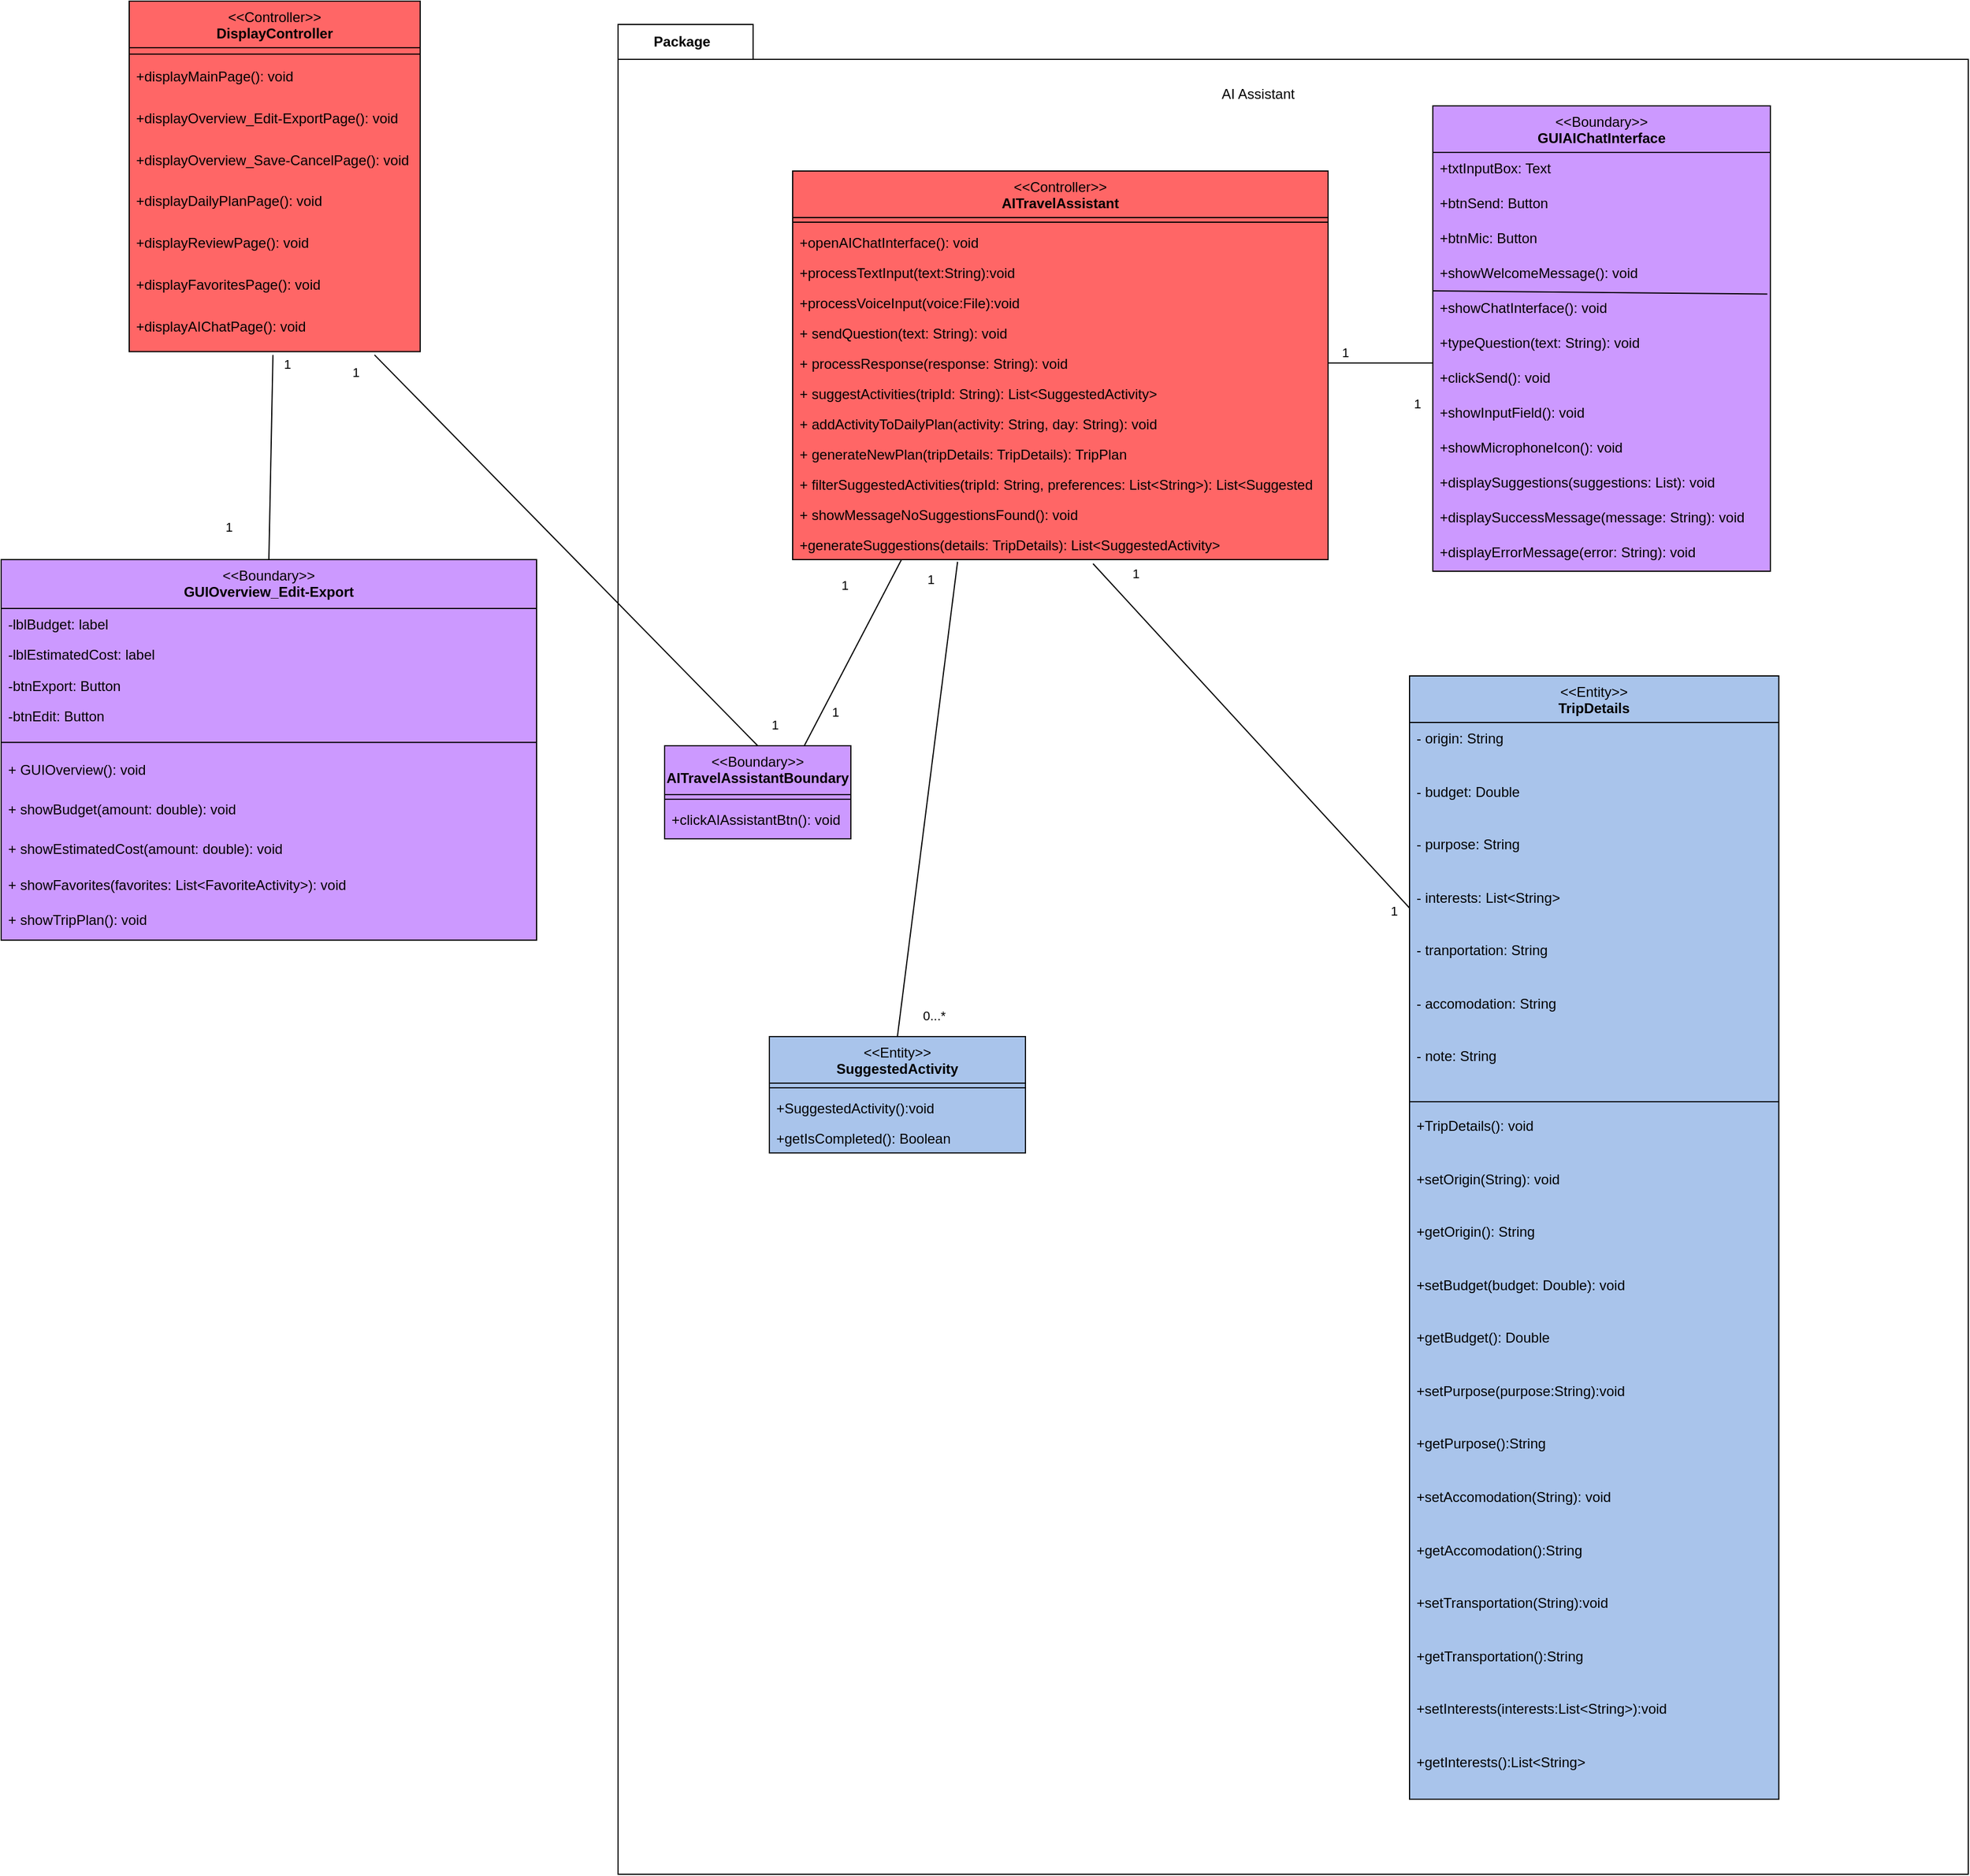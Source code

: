 <mxfile version="27.0.1">
  <diagram id="WZW65eYqe2Iwmp3Ai67f" name="AI-Assistant">
    <mxGraphModel dx="1111" dy="440" grid="1" gridSize="10" guides="1" tooltips="1" connect="1" arrows="1" fold="1" page="1" pageScale="1" pageWidth="827" pageHeight="1169" math="0" shadow="0">
      <root>
        <mxCell id="0" />
        <mxCell id="1" parent="0" />
        <mxCell id="x1KwLY-zkqRSzcHAE_eN-26" value="Package" style="shape=folder;fontStyle=1;tabWidth=110;tabHeight=30;tabPosition=left;html=1;boundedLbl=1;labelInHeader=1;container=0;collapsible=0;whiteSpace=wrap;" parent="1" vertex="1">
          <mxGeometry x="570" y="70" width="1160" height="1590" as="geometry" />
        </mxCell>
        <mxCell id="x1KwLY-zkqRSzcHAE_eN-27" value="AI Assistant" style="html=1;strokeColor=none;resizeWidth=1;resizeHeight=1;fillColor=none;part=1;connectable=0;allowArrows=0;deletable=0;whiteSpace=wrap;" parent="1" vertex="1">
          <mxGeometry x="660" y="60" width="920" height="80" as="geometry">
            <mxPoint y="30" as="offset" />
          </mxGeometry>
        </mxCell>
        <mxCell id="KbZnPoZs_qnDwxO-Xhw5-1" value="&lt;div&gt;&lt;span style=&quot;font-weight: normal;&quot;&gt;&amp;lt;&amp;lt;Controller&amp;gt;&amp;gt;&lt;/span&gt;&lt;/div&gt;AITravelAssistant" style="swimlane;fontStyle=1;align=center;verticalAlign=top;childLayout=stackLayout;horizontal=1;startSize=40;horizontalStack=0;resizeParent=1;resizeParentMax=0;resizeLast=0;collapsible=1;marginBottom=0;whiteSpace=wrap;html=1;strokeColor=default;swimlaneFillColor=#FF6666;fontFamily=Helvetica;fontSize=12;fontColor=default;fillColor=#FF6666;" parent="1" vertex="1">
          <mxGeometry x="720" y="195.95" width="460" height="334" as="geometry" />
        </mxCell>
        <mxCell id="KbZnPoZs_qnDwxO-Xhw5-2" value="" style="line;strokeWidth=1;fillColor=#FF6666;align=center;verticalAlign=top;spacingTop=-1;spacingLeft=3;spacingRight=3;rotatable=0;labelPosition=right;points=[];portConstraint=eastwest;strokeColor=default;swimlaneFillColor=#FF6666;fontFamily=Helvetica;fontSize=12;fontColor=default;fontStyle=1;horizontal=1;" parent="KbZnPoZs_qnDwxO-Xhw5-1" vertex="1">
          <mxGeometry y="40" width="460" height="8" as="geometry" />
        </mxCell>
        <mxCell id="KbZnPoZs_qnDwxO-Xhw5-3" value="+openAIChatInterface(): void" style="text;strokeColor=none;fillColor=none;align=left;verticalAlign=top;spacingLeft=4;spacingRight=4;overflow=hidden;rotatable=0;points=[[0,0.5],[1,0.5]];portConstraint=eastwest;whiteSpace=wrap;html=1;fontFamily=Helvetica;fontSize=12;fontColor=default;fontStyle=0;horizontal=1;" parent="KbZnPoZs_qnDwxO-Xhw5-1" vertex="1">
          <mxGeometry y="48" width="460" height="26" as="geometry" />
        </mxCell>
        <mxCell id="KbZnPoZs_qnDwxO-Xhw5-4" value="+processTextInput(text:String):void" style="text;strokeColor=none;fillColor=none;align=left;verticalAlign=top;spacingLeft=4;spacingRight=4;overflow=hidden;rotatable=0;points=[[0,0.5],[1,0.5]];portConstraint=eastwest;whiteSpace=wrap;html=1;fontFamily=Helvetica;fontSize=12;fontColor=default;fontStyle=0;horizontal=1;" parent="KbZnPoZs_qnDwxO-Xhw5-1" vertex="1">
          <mxGeometry y="74" width="460" height="26" as="geometry" />
        </mxCell>
        <mxCell id="KbZnPoZs_qnDwxO-Xhw5-5" value="+processVoiceInput(voice:File):void" style="text;strokeColor=none;fillColor=none;align=left;verticalAlign=top;spacingLeft=4;spacingRight=4;overflow=hidden;rotatable=0;points=[[0,0.5],[1,0.5]];portConstraint=eastwest;whiteSpace=wrap;html=1;fontFamily=Helvetica;fontSize=12;fontColor=default;fontStyle=0;horizontal=1;" parent="KbZnPoZs_qnDwxO-Xhw5-1" vertex="1">
          <mxGeometry y="100" width="460" height="26" as="geometry" />
        </mxCell>
        <mxCell id="KbZnPoZs_qnDwxO-Xhw5-6" value="+&amp;nbsp;sendQuestion(text: String): void" style="text;strokeColor=none;fillColor=none;align=left;verticalAlign=top;spacingLeft=4;spacingRight=4;overflow=hidden;rotatable=0;points=[[0,0.5],[1,0.5]];portConstraint=eastwest;whiteSpace=wrap;html=1;fontFamily=Helvetica;fontSize=12;fontColor=default;fontStyle=0;horizontal=1;" parent="KbZnPoZs_qnDwxO-Xhw5-1" vertex="1">
          <mxGeometry y="126" width="460" height="26" as="geometry" />
        </mxCell>
        <mxCell id="KbZnPoZs_qnDwxO-Xhw5-7" value="+&amp;nbsp;processResponse(response: String): void" style="text;strokeColor=none;fillColor=none;align=left;verticalAlign=top;spacingLeft=4;spacingRight=4;overflow=hidden;rotatable=0;points=[[0,0.5],[1,0.5]];portConstraint=eastwest;whiteSpace=wrap;html=1;fontFamily=Helvetica;fontSize=12;fontColor=default;fontStyle=0;horizontal=1;" parent="KbZnPoZs_qnDwxO-Xhw5-1" vertex="1">
          <mxGeometry y="152" width="460" height="26" as="geometry" />
        </mxCell>
        <mxCell id="KbZnPoZs_qnDwxO-Xhw5-8" value="+ suggestActivities(tripId: String): List&amp;lt;SuggestedActivity&amp;gt;" style="text;strokeColor=none;fillColor=none;align=left;verticalAlign=top;spacingLeft=4;spacingRight=4;overflow=hidden;rotatable=0;points=[[0,0.5],[1,0.5]];portConstraint=eastwest;whiteSpace=wrap;html=1;fontFamily=Helvetica;fontSize=12;fontColor=default;fontStyle=0;horizontal=1;" parent="KbZnPoZs_qnDwxO-Xhw5-1" vertex="1">
          <mxGeometry y="178" width="460" height="26" as="geometry" />
        </mxCell>
        <mxCell id="KbZnPoZs_qnDwxO-Xhw5-9" value="+&amp;nbsp;addActivityToDailyPlan(activity: String, day: String): void" style="text;strokeColor=none;fillColor=none;align=left;verticalAlign=top;spacingLeft=4;spacingRight=4;overflow=hidden;rotatable=0;points=[[0,0.5],[1,0.5]];portConstraint=eastwest;whiteSpace=wrap;html=1;fontFamily=Helvetica;fontSize=12;fontColor=default;fontStyle=0;horizontal=1;" parent="KbZnPoZs_qnDwxO-Xhw5-1" vertex="1">
          <mxGeometry y="204" width="460" height="26" as="geometry" />
        </mxCell>
        <mxCell id="KbZnPoZs_qnDwxO-Xhw5-10" value="+ generateNewPlan(tripDetails: TripDetails): TripPlan" style="text;strokeColor=none;fillColor=none;align=left;verticalAlign=top;spacingLeft=4;spacingRight=4;overflow=hidden;rotatable=0;points=[[0,0.5],[1,0.5]];portConstraint=eastwest;whiteSpace=wrap;html=1;fontFamily=Helvetica;fontSize=12;fontColor=default;fontStyle=0;horizontal=1;" parent="KbZnPoZs_qnDwxO-Xhw5-1" vertex="1">
          <mxGeometry y="230" width="460" height="26" as="geometry" />
        </mxCell>
        <mxCell id="KbZnPoZs_qnDwxO-Xhw5-11" value="+ filterSuggestedActivities(tripId: String, preferences: List&amp;lt;String&amp;gt;): List&amp;lt;Suggested&amp;nbsp;" style="text;strokeColor=none;fillColor=none;align=left;verticalAlign=top;spacingLeft=4;spacingRight=4;overflow=hidden;rotatable=0;points=[[0,0.5],[1,0.5]];portConstraint=eastwest;whiteSpace=wrap;html=1;fontFamily=Helvetica;fontSize=12;fontColor=default;fontStyle=0;horizontal=1;" parent="KbZnPoZs_qnDwxO-Xhw5-1" vertex="1">
          <mxGeometry y="256" width="460" height="26" as="geometry" />
        </mxCell>
        <mxCell id="KbZnPoZs_qnDwxO-Xhw5-12" value="+ showMessageNoSuggestionsFound(): void" style="text;strokeColor=none;fillColor=none;align=left;verticalAlign=top;spacingLeft=4;spacingRight=4;overflow=hidden;rotatable=0;points=[[0,0.5],[1,0.5]];portConstraint=eastwest;whiteSpace=wrap;html=1;fontFamily=Helvetica;fontSize=12;fontColor=default;fontStyle=0;horizontal=1;" parent="KbZnPoZs_qnDwxO-Xhw5-1" vertex="1">
          <mxGeometry y="282" width="460" height="26" as="geometry" />
        </mxCell>
        <mxCell id="yvQ_YuCMFUQ9Du-zKWP4-9" value="+generateSuggestions(details: TripDetails): List&amp;lt;SuggestedActivity&amp;gt;" style="text;strokeColor=none;fillColor=none;align=left;verticalAlign=top;spacingLeft=4;spacingRight=4;overflow=hidden;rotatable=0;points=[[0,0.5],[1,0.5]];portConstraint=eastwest;whiteSpace=wrap;html=1;fontFamily=Helvetica;fontSize=12;fontColor=default;fontStyle=0;horizontal=1;" parent="KbZnPoZs_qnDwxO-Xhw5-1" vertex="1">
          <mxGeometry y="308" width="460" height="26" as="geometry" />
        </mxCell>
        <mxCell id="KbZnPoZs_qnDwxO-Xhw5-13" value="&lt;div&gt;&lt;span style=&quot;font-weight: normal;&quot;&gt;&amp;lt;&amp;lt;Boundary&amp;gt;&amp;gt;&lt;/span&gt;&lt;/div&gt;GUIAIChatInterface" style="swimlane;fontStyle=1;align=center;verticalAlign=top;childLayout=stackLayout;horizontal=1;startSize=40;horizontalStack=0;resizeParent=1;resizeParentMax=0;resizeLast=0;collapsible=1;marginBottom=0;whiteSpace=wrap;html=1;strokeColor=default;swimlaneFillColor=#CC99FF;fontFamily=Helvetica;fontSize=12;fontColor=default;fillColor=#CC99FF;" parent="1" vertex="1">
          <mxGeometry x="1270" y="140" width="290" height="400" as="geometry" />
        </mxCell>
        <mxCell id="KbZnPoZs_qnDwxO-Xhw5-14" value="+txtInputBox: Text" style="text;strokeColor=none;fillColor=none;align=left;verticalAlign=top;spacingLeft=4;spacingRight=4;overflow=hidden;rotatable=0;points=[[0,0.5],[1,0.5]];portConstraint=eastwest;whiteSpace=wrap;html=1;fontFamily=Helvetica;fontSize=12;fontColor=default;fontStyle=0;horizontal=1;" parent="KbZnPoZs_qnDwxO-Xhw5-13" vertex="1">
          <mxGeometry y="40" width="290" height="30" as="geometry" />
        </mxCell>
        <mxCell id="KbZnPoZs_qnDwxO-Xhw5-15" value="+btnSend: Button" style="text;strokeColor=none;fillColor=none;align=left;verticalAlign=top;spacingLeft=4;spacingRight=4;overflow=hidden;rotatable=0;points=[[0,0.5],[1,0.5]];portConstraint=eastwest;whiteSpace=wrap;html=1;fontFamily=Helvetica;fontSize=12;fontColor=default;fontStyle=0;horizontal=1;" parent="KbZnPoZs_qnDwxO-Xhw5-13" vertex="1">
          <mxGeometry y="70" width="290" height="30" as="geometry" />
        </mxCell>
        <mxCell id="KbZnPoZs_qnDwxO-Xhw5-16" value="+btnMic: Button" style="text;strokeColor=none;fillColor=none;align=left;verticalAlign=top;spacingLeft=4;spacingRight=4;overflow=hidden;rotatable=0;points=[[0,0.5],[1,0.5]];portConstraint=eastwest;whiteSpace=wrap;html=1;fontFamily=Helvetica;fontSize=12;fontColor=default;fontStyle=0;horizontal=1;" parent="KbZnPoZs_qnDwxO-Xhw5-13" vertex="1">
          <mxGeometry y="100" width="290" height="30" as="geometry" />
        </mxCell>
        <mxCell id="KbZnPoZs_qnDwxO-Xhw5-17" value="+showWelcomeMessage(): void" style="text;strokeColor=none;fillColor=none;align=left;verticalAlign=top;spacingLeft=4;spacingRight=4;overflow=hidden;rotatable=0;points=[[0,0.5],[1,0.5]];portConstraint=eastwest;whiteSpace=wrap;html=1;fontFamily=Helvetica;fontSize=12;fontColor=default;fontStyle=0;horizontal=1;" parent="KbZnPoZs_qnDwxO-Xhw5-13" vertex="1">
          <mxGeometry y="130" width="290" height="30" as="geometry" />
        </mxCell>
        <mxCell id="yvQ_YuCMFUQ9Du-zKWP4-6" value="+showChatInterface(): void" style="text;strokeColor=none;fillColor=none;align=left;verticalAlign=top;spacingLeft=4;spacingRight=4;overflow=hidden;rotatable=0;points=[[0,0.5],[1,0.5]];portConstraint=eastwest;whiteSpace=wrap;html=1;fontFamily=Helvetica;fontSize=12;fontColor=default;fontStyle=0;horizontal=1;" parent="KbZnPoZs_qnDwxO-Xhw5-13" vertex="1">
          <mxGeometry y="160" width="290" height="30" as="geometry" />
        </mxCell>
        <mxCell id="yvQ_YuCMFUQ9Du-zKWP4-7" value="+typeQuestion(text: String): void" style="text;strokeColor=none;fillColor=none;align=left;verticalAlign=top;spacingLeft=4;spacingRight=4;overflow=hidden;rotatable=0;points=[[0,0.5],[1,0.5]];portConstraint=eastwest;whiteSpace=wrap;html=1;fontFamily=Helvetica;fontSize=12;fontColor=default;fontStyle=0;horizontal=1;" parent="KbZnPoZs_qnDwxO-Xhw5-13" vertex="1">
          <mxGeometry y="190" width="290" height="30" as="geometry" />
        </mxCell>
        <mxCell id="yvQ_YuCMFUQ9Du-zKWP4-8" value="+clickSend(): void" style="text;strokeColor=none;fillColor=none;align=left;verticalAlign=top;spacingLeft=4;spacingRight=4;overflow=hidden;rotatable=0;points=[[0,0.5],[1,0.5]];portConstraint=eastwest;whiteSpace=wrap;html=1;fontFamily=Helvetica;fontSize=12;fontColor=default;fontStyle=0;horizontal=1;" parent="KbZnPoZs_qnDwxO-Xhw5-13" vertex="1">
          <mxGeometry y="220" width="290" height="30" as="geometry" />
        </mxCell>
        <mxCell id="KbZnPoZs_qnDwxO-Xhw5-18" value="+showInputField(): void" style="text;strokeColor=none;fillColor=none;align=left;verticalAlign=top;spacingLeft=4;spacingRight=4;overflow=hidden;rotatable=0;points=[[0,0.5],[1,0.5]];portConstraint=eastwest;whiteSpace=wrap;html=1;fontFamily=Helvetica;fontSize=12;fontColor=default;fontStyle=0;horizontal=1;" parent="KbZnPoZs_qnDwxO-Xhw5-13" vertex="1">
          <mxGeometry y="250" width="290" height="30" as="geometry" />
        </mxCell>
        <mxCell id="KbZnPoZs_qnDwxO-Xhw5-19" value="+showMicrophoneIcon(): void" style="text;strokeColor=none;fillColor=none;align=left;verticalAlign=top;spacingLeft=4;spacingRight=4;overflow=hidden;rotatable=0;points=[[0,0.5],[1,0.5]];portConstraint=eastwest;whiteSpace=wrap;html=1;fontFamily=Helvetica;fontSize=12;fontColor=default;fontStyle=0;horizontal=1;" parent="KbZnPoZs_qnDwxO-Xhw5-13" vertex="1">
          <mxGeometry y="280" width="290" height="30" as="geometry" />
        </mxCell>
        <mxCell id="KbZnPoZs_qnDwxO-Xhw5-20" value="+displaySuggestions(suggestions: List&lt;SuggestedActivity&gt;): void" style="text;strokeColor=none;fillColor=none;align=left;verticalAlign=top;spacingLeft=4;spacingRight=4;overflow=hidden;rotatable=0;points=[[0,0.5],[1,0.5]];portConstraint=eastwest;whiteSpace=wrap;html=1;fontFamily=Helvetica;fontSize=12;fontColor=default;fontStyle=0;horizontal=1;" parent="KbZnPoZs_qnDwxO-Xhw5-13" vertex="1">
          <mxGeometry y="310" width="290" height="30" as="geometry" />
        </mxCell>
        <mxCell id="KbZnPoZs_qnDwxO-Xhw5-21" value="+displaySuccessMessage(message: String): void" style="text;strokeColor=none;fillColor=none;align=left;verticalAlign=top;spacingLeft=4;spacingRight=4;overflow=hidden;rotatable=0;points=[[0,0.5],[1,0.5]];portConstraint=eastwest;whiteSpace=wrap;html=1;fontFamily=Helvetica;fontSize=12;fontColor=default;fontStyle=0;horizontal=1;" parent="KbZnPoZs_qnDwxO-Xhw5-13" vertex="1">
          <mxGeometry y="340" width="290" height="30" as="geometry" />
        </mxCell>
        <mxCell id="KbZnPoZs_qnDwxO-Xhw5-22" value="+displayErrorMessage(error: String): void" style="text;strokeColor=none;fillColor=none;align=left;verticalAlign=top;spacingLeft=4;spacingRight=4;overflow=hidden;rotatable=0;points=[[0,0.5],[1,0.5]];portConstraint=eastwest;whiteSpace=wrap;html=1;fontFamily=Helvetica;fontSize=12;fontColor=default;fontStyle=0;horizontal=1;" parent="KbZnPoZs_qnDwxO-Xhw5-13" vertex="1">
          <mxGeometry y="370" width="290" height="30" as="geometry" />
        </mxCell>
        <mxCell id="yvQ_YuCMFUQ9Du-zKWP4-5" value="" style="endArrow=none;html=1;rounded=0;entryX=0.991;entryY=0.06;entryDx=0;entryDy=0;entryPerimeter=0;" parent="KbZnPoZs_qnDwxO-Xhw5-13" target="yvQ_YuCMFUQ9Du-zKWP4-6" edge="1">
          <mxGeometry width="50" height="50" relative="1" as="geometry">
            <mxPoint y="159" as="sourcePoint" />
            <mxPoint x="249" y="160" as="targetPoint" />
          </mxGeometry>
        </mxCell>
        <mxCell id="KbZnPoZs_qnDwxO-Xhw5-35" value="" style="endArrow=none;html=1;edgeStyle=orthogonalEdgeStyle;rounded=0;exitX=1;exitY=0.5;exitDx=0;exitDy=0;entryX=0;entryY=0.5;entryDx=0;entryDy=0;" parent="1" source="KbZnPoZs_qnDwxO-Xhw5-7" target="KbZnPoZs_qnDwxO-Xhw5-18" edge="1">
          <mxGeometry relative="1" as="geometry">
            <mxPoint x="1060" y="450" as="sourcePoint" />
            <mxPoint x="1220" y="450" as="targetPoint" />
            <Array as="points">
              <mxPoint x="1270" y="361" />
            </Array>
          </mxGeometry>
        </mxCell>
        <mxCell id="KbZnPoZs_qnDwxO-Xhw5-36" value="1" style="edgeLabel;resizable=0;html=1;align=left;verticalAlign=bottom;" parent="KbZnPoZs_qnDwxO-Xhw5-35" connectable="0" vertex="1">
          <mxGeometry x="-1" relative="1" as="geometry">
            <mxPoint x="10" as="offset" />
          </mxGeometry>
        </mxCell>
        <mxCell id="KbZnPoZs_qnDwxO-Xhw5-37" value="1" style="edgeLabel;resizable=0;html=1;align=right;verticalAlign=bottom;" parent="KbZnPoZs_qnDwxO-Xhw5-35" connectable="0" vertex="1">
          <mxGeometry x="1" relative="1" as="geometry">
            <mxPoint x="-10" as="offset" />
          </mxGeometry>
        </mxCell>
        <mxCell id="jdANnuyxYfBgXnl1sLCw-1" value="&lt;div&gt;&lt;span style=&quot;font-weight: normal;&quot;&gt;&amp;lt;&amp;lt;Entity&amp;gt;&amp;gt;&lt;/span&gt;&lt;/div&gt;SuggestedActivity" style="swimlane;fontStyle=1;align=center;verticalAlign=top;childLayout=stackLayout;horizontal=1;startSize=40;horizontalStack=0;resizeParent=1;resizeParentMax=0;resizeLast=0;collapsible=1;marginBottom=0;whiteSpace=wrap;html=1;fillStyle=auto;strokeColor=default;swimlaneFillColor=#A9C4EB;fontFamily=Helvetica;fontSize=12;fontColor=default;fillColor=#A9C4EB;" parent="1" vertex="1">
          <mxGeometry x="700" y="940" width="220" height="100" as="geometry" />
        </mxCell>
        <mxCell id="jdANnuyxYfBgXnl1sLCw-7" value="" style="line;strokeWidth=1;align=center;verticalAlign=top;spacingTop=-1;spacingLeft=3;spacingRight=3;rotatable=0;labelPosition=right;points=[];portConstraint=eastwest;fillStyle=auto;strokeColor=default;swimlaneFillColor=#A9C4EB;fontFamily=Helvetica;fontSize=12;fontColor=default;fontStyle=1;horizontal=1;fillColor=#A9C4EB;" parent="jdANnuyxYfBgXnl1sLCw-1" vertex="1">
          <mxGeometry y="40" width="220" height="8" as="geometry" />
        </mxCell>
        <mxCell id="jdANnuyxYfBgXnl1sLCw-8" value="+SuggestedActivity():void" style="text;align=left;verticalAlign=top;spacingLeft=4;spacingRight=4;overflow=hidden;rotatable=0;points=[[0,0.5],[1,0.5]];portConstraint=eastwest;whiteSpace=wrap;html=1;fillStyle=auto;fontFamily=Helvetica;fontSize=12;fontColor=default;fontStyle=0;horizontal=1;" parent="jdANnuyxYfBgXnl1sLCw-1" vertex="1">
          <mxGeometry y="48" width="220" height="26" as="geometry" />
        </mxCell>
        <mxCell id="jdANnuyxYfBgXnl1sLCw-16" value="+getIsCompleted(): Boolean" style="text;align=left;verticalAlign=top;spacingLeft=4;spacingRight=4;overflow=hidden;rotatable=0;points=[[0,0.5],[1,0.5]];portConstraint=eastwest;whiteSpace=wrap;html=1;fillStyle=auto;fontFamily=Helvetica;fontSize=12;fontColor=default;fontStyle=0;horizontal=1;" parent="jdANnuyxYfBgXnl1sLCw-1" vertex="1">
          <mxGeometry y="74" width="220" height="26" as="geometry" />
        </mxCell>
        <mxCell id="yvQ_YuCMFUQ9Du-zKWP4-1" value="&lt;div&gt;&lt;span style=&quot;font-weight: normal;&quot;&gt;&amp;lt;&amp;lt;Boundary&amp;gt;&amp;gt;&lt;/span&gt;&lt;/div&gt;AITravelAssistantBoundary" style="swimlane;fontStyle=1;align=center;verticalAlign=top;childLayout=stackLayout;horizontal=1;startSize=42;horizontalStack=0;resizeParent=1;resizeParentMax=0;resizeLast=0;collapsible=1;marginBottom=0;whiteSpace=wrap;html=1;strokeColor=default;swimlaneFillColor=#CC99FF;fontFamily=Helvetica;fontSize=12;fontColor=default;fillColor=#CC99FF;" parent="1" vertex="1">
          <mxGeometry x="610" y="690" width="160" height="80" as="geometry" />
        </mxCell>
        <mxCell id="yvQ_YuCMFUQ9Du-zKWP4-3" value="" style="line;strokeWidth=1;fillColor=#CC99FF;align=center;verticalAlign=top;spacingTop=-1;spacingLeft=3;spacingRight=3;rotatable=0;labelPosition=right;points=[];portConstraint=eastwest;strokeColor=default;swimlaneFillColor=#CC99FF;fontFamily=Helvetica;fontSize=12;fontColor=default;fontStyle=1;horizontal=1;" parent="yvQ_YuCMFUQ9Du-zKWP4-1" vertex="1">
          <mxGeometry y="42" width="160" height="8" as="geometry" />
        </mxCell>
        <mxCell id="yvQ_YuCMFUQ9Du-zKWP4-4" value="+clickAIAssistantBtn(): void" style="text;strokeColor=none;fillColor=none;align=left;verticalAlign=top;spacingLeft=4;spacingRight=4;overflow=hidden;rotatable=0;points=[[0,0.5],[1,0.5]];portConstraint=eastwest;whiteSpace=wrap;html=1;fontFamily=Helvetica;fontSize=12;fontColor=default;fontStyle=0;horizontal=1;" parent="yvQ_YuCMFUQ9Du-zKWP4-1" vertex="1">
          <mxGeometry y="50" width="160" height="30" as="geometry" />
        </mxCell>
        <mxCell id="yvQ_YuCMFUQ9Du-zKWP4-11" value="" style="endArrow=none;html=1;rounded=0;exitX=0.5;exitY=0;exitDx=0;exitDy=0;entryX=0.843;entryY=1.078;entryDx=0;entryDy=0;entryPerimeter=0;" parent="1" source="yvQ_YuCMFUQ9Du-zKWP4-1" target="MQclEedNvLS6kgwA9OUR-9" edge="1">
          <mxGeometry relative="1" as="geometry">
            <mxPoint x="790" y="500" as="sourcePoint" />
            <mxPoint x="950" y="500" as="targetPoint" />
          </mxGeometry>
        </mxCell>
        <mxCell id="yvQ_YuCMFUQ9Du-zKWP4-12" value="1" style="edgeLabel;resizable=0;html=1;align=left;verticalAlign=bottom;" parent="yvQ_YuCMFUQ9Du-zKWP4-11" connectable="0" vertex="1">
          <mxGeometry x="-1" relative="1" as="geometry">
            <mxPoint x="10" y="-10" as="offset" />
          </mxGeometry>
        </mxCell>
        <mxCell id="yvQ_YuCMFUQ9Du-zKWP4-13" value="1" style="edgeLabel;resizable=0;html=1;align=right;verticalAlign=bottom;" parent="yvQ_YuCMFUQ9Du-zKWP4-11" connectable="0" vertex="1">
          <mxGeometry x="1" relative="1" as="geometry">
            <mxPoint x="-12" y="24" as="offset" />
          </mxGeometry>
        </mxCell>
        <mxCell id="MQclEedNvLS6kgwA9OUR-1" value="&lt;div&gt;&lt;span style=&quot;font-weight: normal;&quot;&gt;&amp;lt;&amp;lt;Controller&amp;gt;&amp;gt;&lt;/span&gt;&lt;/div&gt;DisplayController" style="swimlane;fontStyle=1;align=center;verticalAlign=top;childLayout=stackLayout;horizontal=1;startSize=40;horizontalStack=0;resizeParent=1;resizeParentMax=0;resizeLast=0;collapsible=1;marginBottom=0;whiteSpace=wrap;html=1;strokeColor=default;swimlaneFillColor=#FF6666;fontFamily=Helvetica;fontSize=12;fontColor=default;fillColor=#FF6666;" parent="1" vertex="1">
          <mxGeometry x="150" y="50" width="250" height="301.25" as="geometry" />
        </mxCell>
        <mxCell id="MQclEedNvLS6kgwA9OUR-2" value="" style="line;strokeWidth=1;fillColor=#FF6666;align=center;verticalAlign=top;spacingTop=-1;spacingLeft=3;spacingRight=3;rotatable=0;labelPosition=right;points=[];portConstraint=eastwest;strokeColor=default;swimlaneFillColor=#FF6666;fontFamily=Helvetica;fontSize=12;fontColor=default;fontStyle=1;horizontal=1;" parent="MQclEedNvLS6kgwA9OUR-1" vertex="1">
          <mxGeometry y="40" width="250" height="11" as="geometry" />
        </mxCell>
        <mxCell id="MQclEedNvLS6kgwA9OUR-3" value="+displayMainPage(): void" style="text;strokeColor=none;fillColor=none;align=left;verticalAlign=top;spacingLeft=4;spacingRight=4;overflow=hidden;rotatable=0;points=[[0,0.5],[1,0.5]];portConstraint=eastwest;whiteSpace=wrap;html=1;fontFamily=Helvetica;fontSize=12;fontColor=default;fontStyle=0;horizontal=1;" parent="MQclEedNvLS6kgwA9OUR-1" vertex="1">
          <mxGeometry y="51" width="250" height="35.75" as="geometry" />
        </mxCell>
        <mxCell id="MQclEedNvLS6kgwA9OUR-4" value="+displayOverview_Edit-ExportPage(): void" style="text;strokeColor=none;fillColor=none;align=left;verticalAlign=top;spacingLeft=4;spacingRight=4;overflow=hidden;rotatable=0;points=[[0,0.5],[1,0.5]];portConstraint=eastwest;whiteSpace=wrap;html=1;fontFamily=Helvetica;fontSize=12;fontColor=default;fontStyle=0;horizontal=1;" parent="MQclEedNvLS6kgwA9OUR-1" vertex="1">
          <mxGeometry y="86.75" width="250" height="35.75" as="geometry" />
        </mxCell>
        <mxCell id="MQclEedNvLS6kgwA9OUR-5" value="+displayOverview_Save-CancelPage(): void" style="text;strokeColor=none;fillColor=none;align=left;verticalAlign=top;spacingLeft=4;spacingRight=4;overflow=hidden;rotatable=0;points=[[0,0.5],[1,0.5]];portConstraint=eastwest;whiteSpace=wrap;html=1;fontFamily=Helvetica;fontSize=12;fontColor=default;fontStyle=0;horizontal=1;" parent="MQclEedNvLS6kgwA9OUR-1" vertex="1">
          <mxGeometry y="122.5" width="250" height="35.75" as="geometry" />
        </mxCell>
        <mxCell id="MQclEedNvLS6kgwA9OUR-6" value="+displayDailyPlanPage(): void" style="text;strokeColor=none;fillColor=none;align=left;verticalAlign=top;spacingLeft=4;spacingRight=4;overflow=hidden;rotatable=0;points=[[0,0.5],[1,0.5]];portConstraint=eastwest;whiteSpace=wrap;html=1;fontFamily=Helvetica;fontSize=12;fontColor=default;fontStyle=0;horizontal=1;" parent="MQclEedNvLS6kgwA9OUR-1" vertex="1">
          <mxGeometry y="158.25" width="250" height="35.75" as="geometry" />
        </mxCell>
        <mxCell id="MQclEedNvLS6kgwA9OUR-7" value="+displayReviewPage(): void" style="text;strokeColor=none;fillColor=none;align=left;verticalAlign=top;spacingLeft=4;spacingRight=4;overflow=hidden;rotatable=0;points=[[0,0.5],[1,0.5]];portConstraint=eastwest;whiteSpace=wrap;html=1;fontFamily=Helvetica;fontSize=12;fontColor=default;fontStyle=0;horizontal=1;" parent="MQclEedNvLS6kgwA9OUR-1" vertex="1">
          <mxGeometry y="194" width="250" height="35.75" as="geometry" />
        </mxCell>
        <mxCell id="MQclEedNvLS6kgwA9OUR-8" value="+displayFavoritesPage(): void" style="text;strokeColor=none;fillColor=none;align=left;verticalAlign=top;spacingLeft=4;spacingRight=4;overflow=hidden;rotatable=0;points=[[0,0.5],[1,0.5]];portConstraint=eastwest;whiteSpace=wrap;html=1;fontFamily=Helvetica;fontSize=12;fontColor=default;fontStyle=0;horizontal=1;" parent="MQclEedNvLS6kgwA9OUR-1" vertex="1">
          <mxGeometry y="229.75" width="250" height="35.75" as="geometry" />
        </mxCell>
        <mxCell id="MQclEedNvLS6kgwA9OUR-9" value="+displayAIChatPage(): void" style="text;strokeColor=none;fillColor=none;align=left;verticalAlign=top;spacingLeft=4;spacingRight=4;overflow=hidden;rotatable=0;points=[[0,0.5],[1,0.5]];portConstraint=eastwest;whiteSpace=wrap;html=1;fontFamily=Helvetica;fontSize=12;fontColor=default;fontStyle=0;horizontal=1;" parent="MQclEedNvLS6kgwA9OUR-1" vertex="1">
          <mxGeometry y="265.5" width="250" height="35.75" as="geometry" />
        </mxCell>
        <mxCell id="U8ZHVHlp_3HniWlbtbdT-1" value="&lt;div&gt;&lt;span style=&quot;font-weight: normal;&quot;&gt;&amp;lt;&amp;lt;Entity&amp;gt;&amp;gt;&lt;/span&gt;&lt;/div&gt;TripDetails" style="swimlane;fontStyle=1;align=center;verticalAlign=top;childLayout=stackLayout;horizontal=1;startSize=40;horizontalStack=0;resizeParent=1;resizeParentMax=0;resizeLast=0;collapsible=1;marginBottom=0;whiteSpace=wrap;html=1;fillStyle=auto;strokeColor=default;swimlaneFillColor=#A9C4EB;fontFamily=Helvetica;fontSize=12;fontColor=default;fillColor=#A9C4EB;" parent="1" vertex="1">
          <mxGeometry x="1249.999" y="630.004" width="317.241" height="965.474" as="geometry" />
        </mxCell>
        <mxCell id="U8ZHVHlp_3HniWlbtbdT-2" value="- origin: String" style="text;align=left;verticalAlign=top;spacingLeft=4;spacingRight=4;overflow=hidden;rotatable=0;points=[[0,0.5],[1,0.5]];portConstraint=eastwest;whiteSpace=wrap;html=1;fillStyle=auto;fontFamily=Helvetica;fontSize=12;fontColor=default;fontStyle=0;horizontal=1;" parent="U8ZHVHlp_3HniWlbtbdT-1" vertex="1">
          <mxGeometry y="40" width="317.241" height="45.573" as="geometry" />
        </mxCell>
        <mxCell id="U8ZHVHlp_3HniWlbtbdT-3" value="- budget: Double" style="text;align=left;verticalAlign=top;spacingLeft=4;spacingRight=4;overflow=hidden;rotatable=0;points=[[0,0.5],[1,0.5]];portConstraint=eastwest;whiteSpace=wrap;html=1;fillStyle=auto;fontFamily=Helvetica;fontSize=12;fontColor=default;fontStyle=0;horizontal=1;" parent="U8ZHVHlp_3HniWlbtbdT-1" vertex="1">
          <mxGeometry y="85.573" width="317.241" height="45.573" as="geometry" />
        </mxCell>
        <mxCell id="U8ZHVHlp_3HniWlbtbdT-4" value="- purpose: String" style="text;align=left;verticalAlign=top;spacingLeft=4;spacingRight=4;overflow=hidden;rotatable=0;points=[[0,0.5],[1,0.5]];portConstraint=eastwest;whiteSpace=wrap;html=1;fillStyle=auto;fontFamily=Helvetica;fontSize=12;fontColor=default;fontStyle=0;horizontal=1;" parent="U8ZHVHlp_3HniWlbtbdT-1" vertex="1">
          <mxGeometry y="131.145" width="317.241" height="45.573" as="geometry" />
        </mxCell>
        <mxCell id="U8ZHVHlp_3HniWlbtbdT-5" value="- interests: List&amp;lt;String&amp;gt;" style="text;align=left;verticalAlign=top;spacingLeft=4;spacingRight=4;overflow=hidden;rotatable=0;points=[[0,0.5],[1,0.5]];portConstraint=eastwest;whiteSpace=wrap;html=1;fillStyle=auto;fontFamily=Helvetica;fontSize=12;fontColor=default;fontStyle=0;horizontal=1;" parent="U8ZHVHlp_3HniWlbtbdT-1" vertex="1">
          <mxGeometry y="176.718" width="317.241" height="45.573" as="geometry" />
        </mxCell>
        <mxCell id="U8ZHVHlp_3HniWlbtbdT-6" value="- tranportation: String" style="text;align=left;verticalAlign=top;spacingLeft=4;spacingRight=4;overflow=hidden;rotatable=0;points=[[0,0.5],[1,0.5]];portConstraint=eastwest;whiteSpace=wrap;html=1;fillStyle=auto;fontFamily=Helvetica;fontSize=12;fontColor=default;fontStyle=0;horizontal=1;" parent="U8ZHVHlp_3HniWlbtbdT-1" vertex="1">
          <mxGeometry y="222.29" width="317.241" height="45.573" as="geometry" />
        </mxCell>
        <mxCell id="U8ZHVHlp_3HniWlbtbdT-7" value="- accomodation: String" style="text;align=left;verticalAlign=top;spacingLeft=4;spacingRight=4;overflow=hidden;rotatable=0;points=[[0,0.5],[1,0.5]];portConstraint=eastwest;whiteSpace=wrap;html=1;fillStyle=auto;fontFamily=Helvetica;fontSize=12;fontColor=default;fontStyle=0;horizontal=1;" parent="U8ZHVHlp_3HniWlbtbdT-1" vertex="1">
          <mxGeometry y="267.863" width="317.241" height="45.573" as="geometry" />
        </mxCell>
        <mxCell id="U8ZHVHlp_3HniWlbtbdT-8" value="- note: String" style="text;align=left;verticalAlign=top;spacingLeft=4;spacingRight=4;overflow=hidden;rotatable=0;points=[[0,0.5],[1,0.5]];portConstraint=eastwest;whiteSpace=wrap;html=1;fillStyle=auto;fontFamily=Helvetica;fontSize=12;fontColor=default;fontStyle=0;horizontal=1;" parent="U8ZHVHlp_3HniWlbtbdT-1" vertex="1">
          <mxGeometry y="313.435" width="317.241" height="45.573" as="geometry" />
        </mxCell>
        <mxCell id="U8ZHVHlp_3HniWlbtbdT-9" value="" style="line;strokeWidth=1;align=center;verticalAlign=top;spacingTop=-1;spacingLeft=3;spacingRight=3;rotatable=0;labelPosition=right;points=[];portConstraint=eastwest;fillStyle=auto;strokeColor=default;swimlaneFillColor=#A9C4EB;fontFamily=Helvetica;fontSize=12;fontColor=default;fontStyle=1;horizontal=1;fillColor=#A9C4EB;" parent="U8ZHVHlp_3HniWlbtbdT-1" vertex="1">
          <mxGeometry y="359.008" width="317.241" height="14.022" as="geometry" />
        </mxCell>
        <mxCell id="U8ZHVHlp_3HniWlbtbdT-10" value="+TripDetails(): void" style="text;align=left;verticalAlign=top;spacingLeft=4;spacingRight=4;overflow=hidden;rotatable=0;points=[[0,0.5],[1,0.5]];portConstraint=eastwest;whiteSpace=wrap;html=1;fillStyle=auto;fontFamily=Helvetica;fontSize=12;fontColor=default;fontStyle=0;horizontal=1;" parent="U8ZHVHlp_3HniWlbtbdT-1" vertex="1">
          <mxGeometry y="373.03" width="317.241" height="45.573" as="geometry" />
        </mxCell>
        <mxCell id="U8ZHVHlp_3HniWlbtbdT-11" value="+setOrigin(String): void" style="text;align=left;verticalAlign=top;spacingLeft=4;spacingRight=4;overflow=hidden;rotatable=0;points=[[0,0.5],[1,0.5]];portConstraint=eastwest;whiteSpace=wrap;html=1;fillStyle=auto;fontFamily=Helvetica;fontSize=12;fontColor=default;fontStyle=0;horizontal=1;" parent="U8ZHVHlp_3HniWlbtbdT-1" vertex="1">
          <mxGeometry y="418.603" width="317.241" height="45.573" as="geometry" />
        </mxCell>
        <mxCell id="U8ZHVHlp_3HniWlbtbdT-12" value="+getOrigin(): String" style="text;align=left;verticalAlign=top;spacingLeft=4;spacingRight=4;overflow=hidden;rotatable=0;points=[[0,0.5],[1,0.5]];portConstraint=eastwest;whiteSpace=wrap;html=1;fillStyle=auto;fontFamily=Helvetica;fontSize=12;fontColor=default;fontStyle=0;horizontal=1;" parent="U8ZHVHlp_3HniWlbtbdT-1" vertex="1">
          <mxGeometry y="464.175" width="317.241" height="45.573" as="geometry" />
        </mxCell>
        <mxCell id="U8ZHVHlp_3HniWlbtbdT-13" value="+setBudget(budget: Double): void" style="text;align=left;verticalAlign=top;spacingLeft=4;spacingRight=4;overflow=hidden;rotatable=0;points=[[0,0.5],[1,0.5]];portConstraint=eastwest;whiteSpace=wrap;html=1;fillStyle=auto;fontFamily=Helvetica;fontSize=12;fontColor=default;fontStyle=0;horizontal=1;" parent="U8ZHVHlp_3HniWlbtbdT-1" vertex="1">
          <mxGeometry y="509.748" width="317.241" height="45.573" as="geometry" />
        </mxCell>
        <mxCell id="U8ZHVHlp_3HniWlbtbdT-14" value="+getBudget(): Double" style="text;align=left;verticalAlign=top;spacingLeft=4;spacingRight=4;overflow=hidden;rotatable=0;points=[[0,0.5],[1,0.5]];portConstraint=eastwest;whiteSpace=wrap;html=1;fillStyle=auto;fontFamily=Helvetica;fontSize=12;fontColor=default;fontStyle=0;horizontal=1;" parent="U8ZHVHlp_3HniWlbtbdT-1" vertex="1">
          <mxGeometry y="555.321" width="317.241" height="45.573" as="geometry" />
        </mxCell>
        <mxCell id="U8ZHVHlp_3HniWlbtbdT-15" value="+setPurpose(purpose:String):void" style="text;align=left;verticalAlign=top;spacingLeft=4;spacingRight=4;overflow=hidden;rotatable=0;points=[[0,0.5],[1,0.5]];portConstraint=eastwest;whiteSpace=wrap;html=1;fillStyle=auto;fontFamily=Helvetica;fontSize=12;fontColor=default;fontStyle=0;horizontal=1;" parent="U8ZHVHlp_3HniWlbtbdT-1" vertex="1">
          <mxGeometry y="600.893" width="317.241" height="45.573" as="geometry" />
        </mxCell>
        <mxCell id="U8ZHVHlp_3HniWlbtbdT-16" value="+getPurpose():String" style="text;align=left;verticalAlign=top;spacingLeft=4;spacingRight=4;overflow=hidden;rotatable=0;points=[[0,0.5],[1,0.5]];portConstraint=eastwest;whiteSpace=wrap;html=1;fillStyle=auto;fontFamily=Helvetica;fontSize=12;fontColor=default;fontStyle=0;horizontal=1;" parent="U8ZHVHlp_3HniWlbtbdT-1" vertex="1">
          <mxGeometry y="646.466" width="317.241" height="45.573" as="geometry" />
        </mxCell>
        <mxCell id="U8ZHVHlp_3HniWlbtbdT-17" value="&lt;div&gt;+setAccomodation(String): void&lt;/div&gt;" style="text;align=left;verticalAlign=top;spacingLeft=4;spacingRight=4;overflow=hidden;rotatable=0;points=[[0,0.5],[1,0.5]];portConstraint=eastwest;whiteSpace=wrap;html=1;fillStyle=auto;fontFamily=Helvetica;fontSize=12;fontColor=default;fontStyle=0;horizontal=1;" parent="U8ZHVHlp_3HniWlbtbdT-1" vertex="1">
          <mxGeometry y="692.038" width="317.241" height="45.573" as="geometry" />
        </mxCell>
        <mxCell id="U8ZHVHlp_3HniWlbtbdT-18" value="+getAccomodation():String" style="text;align=left;verticalAlign=top;spacingLeft=4;spacingRight=4;overflow=hidden;rotatable=0;points=[[0,0.5],[1,0.5]];portConstraint=eastwest;whiteSpace=wrap;html=1;fillStyle=auto;fontFamily=Helvetica;fontSize=12;fontColor=default;fontStyle=0;horizontal=1;" parent="U8ZHVHlp_3HniWlbtbdT-1" vertex="1">
          <mxGeometry y="737.611" width="317.241" height="45.573" as="geometry" />
        </mxCell>
        <mxCell id="U8ZHVHlp_3HniWlbtbdT-19" value="+setTransportation(String):void" style="text;align=left;verticalAlign=top;spacingLeft=4;spacingRight=4;overflow=hidden;rotatable=0;points=[[0,0.5],[1,0.5]];portConstraint=eastwest;whiteSpace=wrap;html=1;fillStyle=auto;fontFamily=Helvetica;fontSize=12;fontColor=default;fontStyle=0;horizontal=1;" parent="U8ZHVHlp_3HniWlbtbdT-1" vertex="1">
          <mxGeometry y="783.183" width="317.241" height="45.573" as="geometry" />
        </mxCell>
        <mxCell id="U8ZHVHlp_3HniWlbtbdT-20" value="+getTransportation():String" style="text;align=left;verticalAlign=top;spacingLeft=4;spacingRight=4;overflow=hidden;rotatable=0;points=[[0,0.5],[1,0.5]];portConstraint=eastwest;whiteSpace=wrap;html=1;fillStyle=auto;fontFamily=Helvetica;fontSize=12;fontColor=default;fontStyle=0;horizontal=1;" parent="U8ZHVHlp_3HniWlbtbdT-1" vertex="1">
          <mxGeometry y="828.756" width="317.241" height="45.573" as="geometry" />
        </mxCell>
        <mxCell id="U8ZHVHlp_3HniWlbtbdT-21" value="+setInterests(interests:List&amp;lt;String&amp;gt;):void" style="text;align=left;verticalAlign=top;spacingLeft=4;spacingRight=4;overflow=hidden;rotatable=0;points=[[0,0.5],[1,0.5]];portConstraint=eastwest;whiteSpace=wrap;html=1;fillStyle=auto;fontFamily=Helvetica;fontSize=12;fontColor=default;fontStyle=0;horizontal=1;" parent="U8ZHVHlp_3HniWlbtbdT-1" vertex="1">
          <mxGeometry y="874.329" width="317.241" height="45.573" as="geometry" />
        </mxCell>
        <mxCell id="U8ZHVHlp_3HniWlbtbdT-22" value="+getInterests():List&amp;lt;String&amp;gt;" style="text;align=left;verticalAlign=top;spacingLeft=4;spacingRight=4;overflow=hidden;rotatable=0;points=[[0,0.5],[1,0.5]];portConstraint=eastwest;whiteSpace=wrap;html=1;fillStyle=auto;fontFamily=Helvetica;fontSize=12;fontColor=default;fontStyle=0;horizontal=1;" parent="U8ZHVHlp_3HniWlbtbdT-1" vertex="1">
          <mxGeometry y="919.901" width="317.241" height="45.573" as="geometry" />
        </mxCell>
        <mxCell id="sI8BoLAhoPXUdaRHcmVd-1" value="" style="endArrow=none;html=1;rounded=0;entryX=0;entryY=0.5;entryDx=0;entryDy=0;exitX=0.561;exitY=1.136;exitDx=0;exitDy=0;exitPerimeter=0;" parent="1" source="yvQ_YuCMFUQ9Du-zKWP4-9" target="U8ZHVHlp_3HniWlbtbdT-5" edge="1">
          <mxGeometry relative="1" as="geometry">
            <mxPoint x="720" y="610" as="sourcePoint" />
            <mxPoint x="880" y="610" as="targetPoint" />
          </mxGeometry>
        </mxCell>
        <mxCell id="sI8BoLAhoPXUdaRHcmVd-2" value="1" style="edgeLabel;resizable=0;html=1;align=left;verticalAlign=bottom;" parent="sI8BoLAhoPXUdaRHcmVd-1" connectable="0" vertex="1">
          <mxGeometry x="-1" relative="1" as="geometry">
            <mxPoint x="32" y="17" as="offset" />
          </mxGeometry>
        </mxCell>
        <mxCell id="sI8BoLAhoPXUdaRHcmVd-3" value="1" style="edgeLabel;resizable=0;html=1;align=right;verticalAlign=bottom;" parent="sI8BoLAhoPXUdaRHcmVd-1" connectable="0" vertex="1">
          <mxGeometry x="1" relative="1" as="geometry">
            <mxPoint x="-10" y="11" as="offset" />
          </mxGeometry>
        </mxCell>
        <mxCell id="sI8BoLAhoPXUdaRHcmVd-4" value="" style="endArrow=none;html=1;rounded=0;entryX=0.308;entryY=1.074;entryDx=0;entryDy=0;entryPerimeter=0;exitX=0.5;exitY=0;exitDx=0;exitDy=0;" parent="1" source="jdANnuyxYfBgXnl1sLCw-1" target="yvQ_YuCMFUQ9Du-zKWP4-9" edge="1">
          <mxGeometry relative="1" as="geometry">
            <mxPoint x="720" y="610" as="sourcePoint" />
            <mxPoint x="880" y="610" as="targetPoint" />
          </mxGeometry>
        </mxCell>
        <mxCell id="sI8BoLAhoPXUdaRHcmVd-5" value="0...*" style="edgeLabel;resizable=0;html=1;align=left;verticalAlign=bottom;" parent="sI8BoLAhoPXUdaRHcmVd-4" connectable="0" vertex="1">
          <mxGeometry x="-1" relative="1" as="geometry">
            <mxPoint x="20" y="-10" as="offset" />
          </mxGeometry>
        </mxCell>
        <mxCell id="sI8BoLAhoPXUdaRHcmVd-6" value="1" style="edgeLabel;resizable=0;html=1;align=right;verticalAlign=bottom;" parent="sI8BoLAhoPXUdaRHcmVd-4" connectable="0" vertex="1">
          <mxGeometry x="1" relative="1" as="geometry">
            <mxPoint x="-19" y="24" as="offset" />
          </mxGeometry>
        </mxCell>
        <mxCell id="sI8BoLAhoPXUdaRHcmVd-10" value="" style="endArrow=none;html=1;rounded=0;exitX=0.203;exitY=1.012;exitDx=0;exitDy=0;entryX=0.75;entryY=0;entryDx=0;entryDy=0;exitPerimeter=0;" parent="1" source="yvQ_YuCMFUQ9Du-zKWP4-9" target="yvQ_YuCMFUQ9Du-zKWP4-1" edge="1">
          <mxGeometry relative="1" as="geometry">
            <mxPoint x="739" y="660" as="sourcePoint" />
            <mxPoint x="410" y="324" as="targetPoint" />
          </mxGeometry>
        </mxCell>
        <mxCell id="sI8BoLAhoPXUdaRHcmVd-11" value="1" style="edgeLabel;resizable=0;html=1;align=left;verticalAlign=bottom;" parent="sI8BoLAhoPXUdaRHcmVd-10" connectable="0" vertex="1">
          <mxGeometry x="-1" relative="1" as="geometry">
            <mxPoint x="-53" y="30" as="offset" />
          </mxGeometry>
        </mxCell>
        <mxCell id="sI8BoLAhoPXUdaRHcmVd-12" value="1" style="edgeLabel;resizable=0;html=1;align=right;verticalAlign=bottom;" parent="sI8BoLAhoPXUdaRHcmVd-10" connectable="0" vertex="1">
          <mxGeometry x="1" relative="1" as="geometry">
            <mxPoint x="30" y="-20" as="offset" />
          </mxGeometry>
        </mxCell>
        <mxCell id="LJ4laT9uu-p-FnHIE9ei-1" value="&lt;div&gt;&lt;span style=&quot;font-weight: normal;&quot;&gt;&amp;lt;&amp;lt;Boundary&amp;gt;&amp;gt;&lt;/span&gt;&lt;/div&gt;GUIOverview_Edit-Export" style="swimlane;fontStyle=1;align=center;verticalAlign=top;childLayout=stackLayout;horizontal=1;startSize=42;horizontalStack=0;resizeParent=1;resizeParentMax=0;resizeLast=0;collapsible=1;marginBottom=0;whiteSpace=wrap;html=1;strokeColor=default;swimlaneFillColor=#CC99FF;fontFamily=Helvetica;fontSize=12;fontColor=default;fillColor=#CC99FF;" parent="1" vertex="1">
          <mxGeometry x="40" y="529.95" width="460" height="327.115" as="geometry" />
        </mxCell>
        <mxCell id="LJ4laT9uu-p-FnHIE9ei-2" value="-lblBudget: label" style="text;strokeColor=none;fillColor=none;align=left;verticalAlign=top;spacingLeft=4;spacingRight=4;overflow=hidden;rotatable=0;points=[[0,0.5],[1,0.5]];portConstraint=eastwest;whiteSpace=wrap;html=1;fontFamily=Helvetica;fontSize=12;fontColor=default;fontStyle=0;horizontal=1;" parent="LJ4laT9uu-p-FnHIE9ei-1" vertex="1">
          <mxGeometry y="42" width="460" height="26.357" as="geometry" />
        </mxCell>
        <mxCell id="LJ4laT9uu-p-FnHIE9ei-3" value="-lblEstimatedCost: label" style="text;strokeColor=none;fillColor=none;align=left;verticalAlign=top;spacingLeft=4;spacingRight=4;overflow=hidden;rotatable=0;points=[[0,0.5],[1,0.5]];portConstraint=eastwest;whiteSpace=wrap;html=1;fontFamily=Helvetica;fontSize=12;fontColor=default;fontStyle=0;horizontal=1;" parent="LJ4laT9uu-p-FnHIE9ei-1" vertex="1">
          <mxGeometry y="68.357" width="460" height="26.357" as="geometry" />
        </mxCell>
        <mxCell id="LJ4laT9uu-p-FnHIE9ei-4" value="-btnExport: Button" style="text;strokeColor=none;fillColor=none;align=left;verticalAlign=top;spacingLeft=4;spacingRight=4;overflow=hidden;rotatable=0;points=[[0,0.5],[1,0.5]];portConstraint=eastwest;whiteSpace=wrap;html=1;fontFamily=Helvetica;fontSize=12;fontColor=default;fontStyle=0;horizontal=1;" parent="LJ4laT9uu-p-FnHIE9ei-1" vertex="1">
          <mxGeometry y="94.714" width="460" height="26.357" as="geometry" />
        </mxCell>
        <mxCell id="LJ4laT9uu-p-FnHIE9ei-5" value="-btnEdit: Button" style="text;strokeColor=none;fillColor=none;align=left;verticalAlign=top;spacingLeft=4;spacingRight=4;overflow=hidden;rotatable=0;points=[[0,0.5],[1,0.5]];portConstraint=eastwest;whiteSpace=wrap;html=1;fontFamily=Helvetica;fontSize=12;fontColor=default;fontStyle=0;horizontal=1;" parent="LJ4laT9uu-p-FnHIE9ei-1" vertex="1">
          <mxGeometry y="121.07" width="460" height="26.357" as="geometry" />
        </mxCell>
        <mxCell id="LJ4laT9uu-p-FnHIE9ei-6" value="" style="line;strokeWidth=1;fillColor=#CC99FF;align=center;verticalAlign=top;spacingTop=-1;spacingLeft=3;spacingRight=3;rotatable=0;labelPosition=right;points=[];portConstraint=eastwest;strokeColor=default;swimlaneFillColor=#CC99FF;fontFamily=Helvetica;fontSize=12;fontColor=default;fontStyle=1;horizontal=1;" parent="LJ4laT9uu-p-FnHIE9ei-1" vertex="1">
          <mxGeometry y="147.427" width="460" height="19.568" as="geometry" />
        </mxCell>
        <mxCell id="LJ4laT9uu-p-FnHIE9ei-7" value="+ GUIOverview(): void" style="text;strokeColor=none;fillColor=none;align=left;verticalAlign=top;spacingLeft=4;spacingRight=4;overflow=hidden;rotatable=0;points=[[0,0.5],[1,0.5]];portConstraint=eastwest;whiteSpace=wrap;html=1;fontFamily=Helvetica;fontSize=12;fontColor=default;fontStyle=0;horizontal=1;" parent="LJ4laT9uu-p-FnHIE9ei-1" vertex="1">
          <mxGeometry y="166.996" width="460" height="34.16" as="geometry" />
        </mxCell>
        <mxCell id="LJ4laT9uu-p-FnHIE9ei-8" value="+ showBudget(amount: double): void" style="text;strokeColor=none;fillColor=none;align=left;verticalAlign=top;spacingLeft=4;spacingRight=4;overflow=hidden;rotatable=0;points=[[0,0.5],[1,0.5]];portConstraint=eastwest;whiteSpace=wrap;html=1;fontFamily=Helvetica;fontSize=12;fontColor=default;fontStyle=0;horizontal=1;" parent="LJ4laT9uu-p-FnHIE9ei-1" vertex="1">
          <mxGeometry y="201.155" width="460" height="34.16" as="geometry" />
        </mxCell>
        <mxCell id="LJ4laT9uu-p-FnHIE9ei-9" value="+ showEstimatedCost(amount: double): void" style="text;strokeColor=none;fillColor=none;align=left;verticalAlign=top;spacingLeft=4;spacingRight=4;overflow=hidden;rotatable=0;points=[[0,0.5],[1,0.5]];portConstraint=eastwest;whiteSpace=wrap;html=1;fontFamily=Helvetica;fontSize=12;fontColor=default;fontStyle=0;horizontal=1;" parent="LJ4laT9uu-p-FnHIE9ei-1" vertex="1">
          <mxGeometry y="235.315" width="460" height="30.6" as="geometry" />
        </mxCell>
        <mxCell id="LJ4laT9uu-p-FnHIE9ei-10" value="+ showFavorites(favorites: List&amp;lt;FavoriteActivity&amp;gt;): void" style="text;strokeColor=none;fillColor=none;align=left;verticalAlign=top;spacingLeft=4;spacingRight=4;overflow=hidden;rotatable=0;points=[[0,0.5],[1,0.5]];portConstraint=eastwest;whiteSpace=wrap;html=1;fontFamily=Helvetica;fontSize=12;fontColor=default;fontStyle=0;horizontal=1;" parent="LJ4laT9uu-p-FnHIE9ei-1" vertex="1">
          <mxGeometry y="265.915" width="460" height="30.6" as="geometry" />
        </mxCell>
        <mxCell id="LJ4laT9uu-p-FnHIE9ei-11" value="+ showTripPlan(): void" style="text;strokeColor=none;fillColor=none;align=left;verticalAlign=top;spacingLeft=4;spacingRight=4;overflow=hidden;rotatable=0;points=[[0,0.5],[1,0.5]];portConstraint=eastwest;whiteSpace=wrap;html=1;fontFamily=Helvetica;fontSize=12;fontColor=default;fontStyle=0;horizontal=1;" parent="LJ4laT9uu-p-FnHIE9ei-1" vertex="1">
          <mxGeometry y="296.515" width="460" height="30.6" as="geometry" />
        </mxCell>
        <mxCell id="8WozEMeAmhMCxkqRORgV-1" value="" style="endArrow=none;html=1;rounded=0;exitX=0.494;exitY=1.079;exitDx=0;exitDy=0;entryX=0.5;entryY=0;entryDx=0;entryDy=0;exitPerimeter=0;" parent="1" source="MQclEedNvLS6kgwA9OUR-9" target="LJ4laT9uu-p-FnHIE9ei-1" edge="1">
          <mxGeometry relative="1" as="geometry">
            <mxPoint x="599" y="752" as="sourcePoint" />
            <mxPoint x="270" y="416" as="targetPoint" />
          </mxGeometry>
        </mxCell>
        <mxCell id="8WozEMeAmhMCxkqRORgV-2" value="1" style="edgeLabel;resizable=0;html=1;align=left;verticalAlign=bottom;" parent="8WozEMeAmhMCxkqRORgV-1" connectable="0" vertex="1">
          <mxGeometry x="-1" relative="1" as="geometry">
            <mxPoint x="7" y="16" as="offset" />
          </mxGeometry>
        </mxCell>
        <mxCell id="8WozEMeAmhMCxkqRORgV-3" value="1" style="edgeLabel;resizable=0;html=1;align=right;verticalAlign=bottom;" parent="8WozEMeAmhMCxkqRORgV-1" connectable="0" vertex="1">
          <mxGeometry x="1" relative="1" as="geometry">
            <mxPoint x="-30" y="-20" as="offset" />
          </mxGeometry>
        </mxCell>
      </root>
    </mxGraphModel>
  </diagram>
</mxfile>
